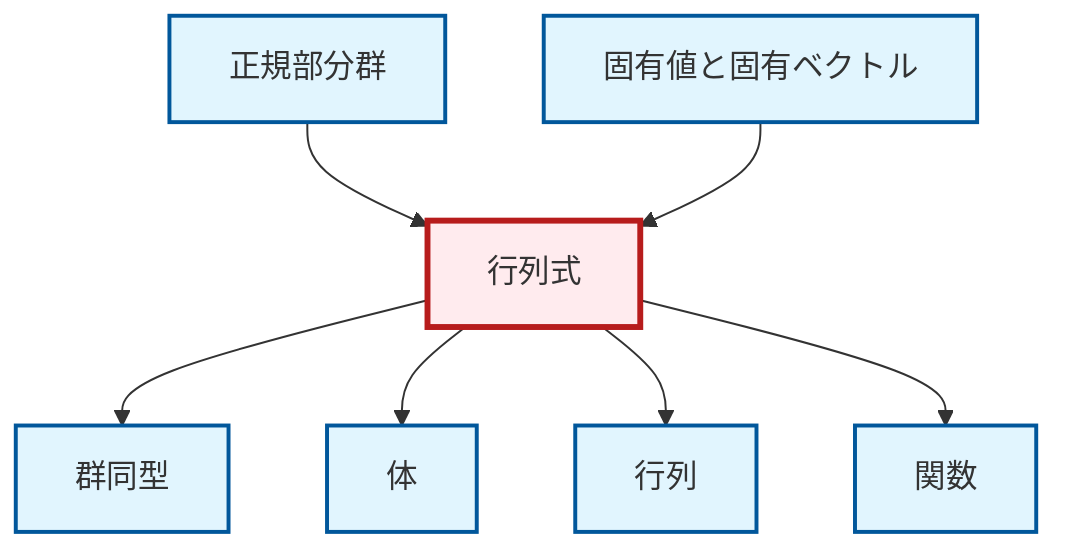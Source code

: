 graph TD
    classDef definition fill:#e1f5fe,stroke:#01579b,stroke-width:2px
    classDef theorem fill:#f3e5f5,stroke:#4a148c,stroke-width:2px
    classDef axiom fill:#fff3e0,stroke:#e65100,stroke-width:2px
    classDef example fill:#e8f5e9,stroke:#1b5e20,stroke-width:2px
    classDef current fill:#ffebee,stroke:#b71c1c,stroke-width:3px
    def-field["体"]:::definition
    def-eigenvalue-eigenvector["固有値と固有ベクトル"]:::definition
    def-matrix["行列"]:::definition
    def-isomorphism["群同型"]:::definition
    def-normal-subgroup["正規部分群"]:::definition
    def-function["関数"]:::definition
    def-determinant["行列式"]:::definition
    def-determinant --> def-isomorphism
    def-determinant --> def-field
    def-normal-subgroup --> def-determinant
    def-determinant --> def-matrix
    def-determinant --> def-function
    def-eigenvalue-eigenvector --> def-determinant
    class def-determinant current